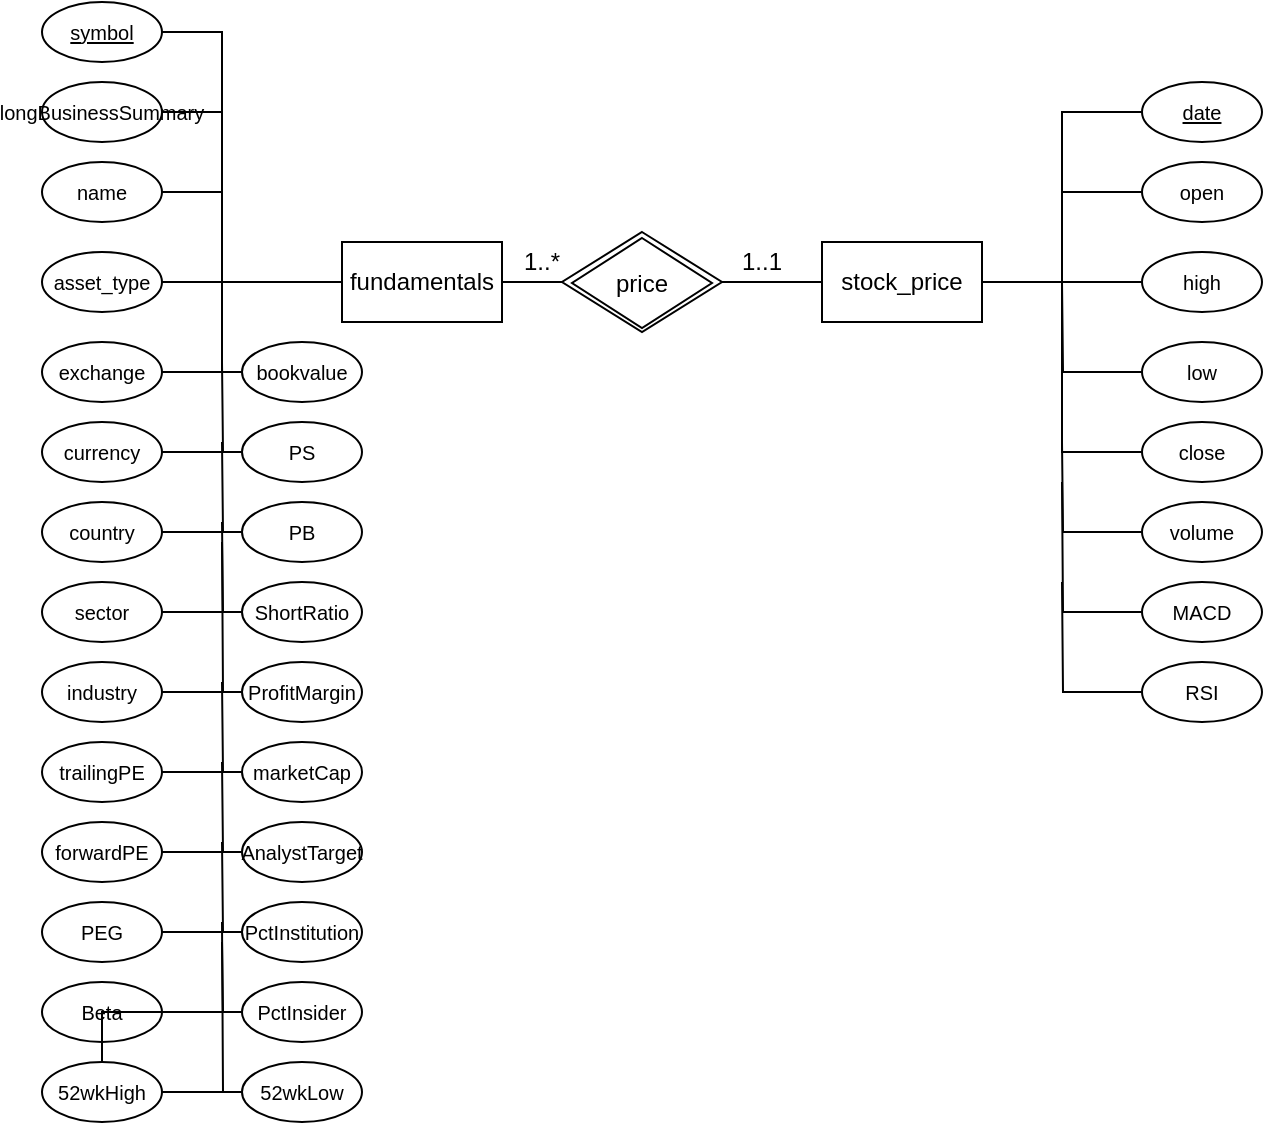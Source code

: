 <mxfile version="15.4.3" type="device"><diagram id="BPqPcnxj_lm893OvyQT2" name="Page-1"><mxGraphModel dx="1007" dy="644" grid="1" gridSize="10" guides="1" tooltips="1" connect="1" arrows="1" fold="1" page="1" pageScale="1" pageWidth="850" pageHeight="1100" math="0" shadow="0"><root><mxCell id="0"/><mxCell id="1" parent="0"/><mxCell id="xWEfEdkmHZFw3aoxkaBT-117" style="edgeStyle=orthogonalEdgeStyle;rounded=0;orthogonalLoop=1;jettySize=auto;html=1;entryX=0;entryY=0.5;entryDx=0;entryDy=0;fontSize=12;endArrow=none;endFill=0;" parent="1" source="xWEfEdkmHZFw3aoxkaBT-1" target="xWEfEdkmHZFw3aoxkaBT-115" edge="1"><mxGeometry relative="1" as="geometry"><Array as="points"><mxPoint x="280" y="200"/><mxPoint x="280" y="200"/></Array></mxGeometry></mxCell><mxCell id="xWEfEdkmHZFw3aoxkaBT-1" value="fundamentals" style="rounded=0;whiteSpace=wrap;html=1;fontSize=12;" parent="1" vertex="1"><mxGeometry x="200" y="180" width="80" height="40" as="geometry"/></mxCell><mxCell id="xWEfEdkmHZFw3aoxkaBT-2" value="stock_price" style="rounded=0;whiteSpace=wrap;html=1;fontSize=12;" parent="1" vertex="1"><mxGeometry x="440" y="180" width="80" height="40" as="geometry"/></mxCell><mxCell id="xWEfEdkmHZFw3aoxkaBT-8" style="edgeStyle=orthogonalEdgeStyle;rounded=0;orthogonalLoop=1;jettySize=auto;html=1;entryX=1;entryY=0.5;entryDx=0;entryDy=0;endArrow=none;endFill=0;fontSize=10;" parent="1" source="xWEfEdkmHZFw3aoxkaBT-7" target="xWEfEdkmHZFw3aoxkaBT-2" edge="1"><mxGeometry relative="1" as="geometry"><mxPoint x="590" y="190" as="targetPoint"/></mxGeometry></mxCell><mxCell id="xWEfEdkmHZFw3aoxkaBT-7" value="high" style="ellipse;whiteSpace=wrap;html=1;rounded=0;fontSize=10;" parent="1" vertex="1"><mxGeometry x="600" y="185" width="60" height="30" as="geometry"/></mxCell><mxCell id="xWEfEdkmHZFw3aoxkaBT-10" style="edgeStyle=orthogonalEdgeStyle;rounded=0;orthogonalLoop=1;jettySize=auto;html=1;endArrow=none;endFill=0;fontSize=10;" parent="1" source="xWEfEdkmHZFw3aoxkaBT-9" edge="1"><mxGeometry relative="1" as="geometry"><mxPoint x="520" y="200" as="targetPoint"/><Array as="points"><mxPoint x="560" y="155"/><mxPoint x="560" y="200"/></Array></mxGeometry></mxCell><mxCell id="xWEfEdkmHZFw3aoxkaBT-9" value="open" style="ellipse;whiteSpace=wrap;html=1;rounded=0;fontSize=10;" parent="1" vertex="1"><mxGeometry x="600" y="140" width="60" height="30" as="geometry"/></mxCell><mxCell id="xWEfEdkmHZFw3aoxkaBT-12" style="edgeStyle=orthogonalEdgeStyle;rounded=0;orthogonalLoop=1;jettySize=auto;html=1;endArrow=none;endFill=0;fontSize=10;" parent="1" source="xWEfEdkmHZFw3aoxkaBT-11" edge="1"><mxGeometry relative="1" as="geometry"><mxPoint x="520" y="200" as="targetPoint"/><Array as="points"><mxPoint x="560" y="115"/><mxPoint x="560" y="200"/></Array></mxGeometry></mxCell><mxCell id="xWEfEdkmHZFw3aoxkaBT-11" value="&lt;u style=&quot;font-size: 10px;&quot;&gt;date&lt;/u&gt;" style="ellipse;whiteSpace=wrap;html=1;rounded=0;fontSize=10;" parent="1" vertex="1"><mxGeometry x="600" y="100" width="60" height="30" as="geometry"/></mxCell><mxCell id="xWEfEdkmHZFw3aoxkaBT-16" style="edgeStyle=orthogonalEdgeStyle;rounded=0;orthogonalLoop=1;jettySize=auto;html=1;endArrow=none;endFill=0;fontSize=10;" parent="1" source="xWEfEdkmHZFw3aoxkaBT-13" edge="1"><mxGeometry relative="1" as="geometry"><mxPoint x="560" y="200" as="targetPoint"/></mxGeometry></mxCell><mxCell id="xWEfEdkmHZFw3aoxkaBT-13" value="low" style="ellipse;whiteSpace=wrap;html=1;rounded=0;fontSize=10;" parent="1" vertex="1"><mxGeometry x="600" y="230" width="60" height="30" as="geometry"/></mxCell><mxCell id="xWEfEdkmHZFw3aoxkaBT-15" style="edgeStyle=orthogonalEdgeStyle;rounded=0;orthogonalLoop=1;jettySize=auto;html=1;entryX=1;entryY=0.5;entryDx=0;entryDy=0;endArrow=none;endFill=0;fontSize=10;" parent="1" source="xWEfEdkmHZFw3aoxkaBT-14" target="xWEfEdkmHZFw3aoxkaBT-2" edge="1"><mxGeometry relative="1" as="geometry"><Array as="points"><mxPoint x="560" y="285"/><mxPoint x="560" y="200"/></Array></mxGeometry></mxCell><mxCell id="xWEfEdkmHZFw3aoxkaBT-14" value="close" style="ellipse;whiteSpace=wrap;html=1;rounded=0;fontSize=10;" parent="1" vertex="1"><mxGeometry x="600" y="270" width="60" height="30" as="geometry"/></mxCell><mxCell id="xWEfEdkmHZFw3aoxkaBT-20" style="edgeStyle=orthogonalEdgeStyle;rounded=0;orthogonalLoop=1;jettySize=auto;html=1;endArrow=none;endFill=0;fontSize=10;" parent="1" source="xWEfEdkmHZFw3aoxkaBT-19" edge="1"><mxGeometry relative="1" as="geometry"><mxPoint x="560" y="280" as="targetPoint"/></mxGeometry></mxCell><mxCell id="xWEfEdkmHZFw3aoxkaBT-19" value="volume" style="ellipse;whiteSpace=wrap;html=1;rounded=0;fontSize=10;" parent="1" vertex="1"><mxGeometry x="600" y="310" width="60" height="30" as="geometry"/></mxCell><mxCell id="xWEfEdkmHZFw3aoxkaBT-22" style="edgeStyle=orthogonalEdgeStyle;rounded=0;orthogonalLoop=1;jettySize=auto;html=1;endArrow=none;endFill=0;fontSize=10;" parent="1" source="xWEfEdkmHZFw3aoxkaBT-21" edge="1"><mxGeometry relative="1" as="geometry"><mxPoint x="560" y="300" as="targetPoint"/></mxGeometry></mxCell><mxCell id="xWEfEdkmHZFw3aoxkaBT-21" value="MACD" style="ellipse;whiteSpace=wrap;html=1;rounded=0;fontSize=10;" parent="1" vertex="1"><mxGeometry x="600" y="350" width="60" height="30" as="geometry"/></mxCell><mxCell id="xWEfEdkmHZFw3aoxkaBT-24" style="edgeStyle=orthogonalEdgeStyle;rounded=0;orthogonalLoop=1;jettySize=auto;html=1;endArrow=none;endFill=0;fontSize=10;" parent="1" source="xWEfEdkmHZFw3aoxkaBT-23" edge="1"><mxGeometry relative="1" as="geometry"><mxPoint x="560" y="350" as="targetPoint"/></mxGeometry></mxCell><mxCell id="xWEfEdkmHZFw3aoxkaBT-23" value="RSI" style="ellipse;whiteSpace=wrap;html=1;rounded=0;fontSize=10;" parent="1" vertex="1"><mxGeometry x="600" y="390" width="60" height="30" as="geometry"/></mxCell><mxCell id="xWEfEdkmHZFw3aoxkaBT-82" style="edgeStyle=orthogonalEdgeStyle;rounded=0;orthogonalLoop=1;jettySize=auto;html=1;endArrow=none;endFill=0;fontSize=10;" parent="1" source="xWEfEdkmHZFw3aoxkaBT-58" target="xWEfEdkmHZFw3aoxkaBT-1" edge="1"><mxGeometry relative="1" as="geometry"><Array as="points"><mxPoint x="140" y="75"/><mxPoint x="140" y="200"/></Array></mxGeometry></mxCell><mxCell id="xWEfEdkmHZFw3aoxkaBT-58" value="&lt;u style=&quot;font-size: 10px;&quot;&gt;symbol&lt;/u&gt;" style="ellipse;whiteSpace=wrap;html=1;rounded=0;fontSize=10;" parent="1" vertex="1"><mxGeometry x="50" y="60" width="60" height="30" as="geometry"/></mxCell><mxCell id="xWEfEdkmHZFw3aoxkaBT-86" style="edgeStyle=orthogonalEdgeStyle;rounded=0;orthogonalLoop=1;jettySize=auto;html=1;endArrow=none;endFill=0;fontSize=10;" parent="1" source="xWEfEdkmHZFw3aoxkaBT-59" edge="1"><mxGeometry relative="1" as="geometry"><mxPoint x="200" y="200" as="targetPoint"/><Array as="points"><mxPoint x="140" y="115"/><mxPoint x="140" y="200"/></Array></mxGeometry></mxCell><mxCell id="xWEfEdkmHZFw3aoxkaBT-59" value="longBusinessSummary" style="ellipse;whiteSpace=wrap;html=1;rounded=0;fontSize=10;" parent="1" vertex="1"><mxGeometry x="50" y="100" width="60" height="30" as="geometry"/></mxCell><mxCell id="xWEfEdkmHZFw3aoxkaBT-85" style="edgeStyle=orthogonalEdgeStyle;rounded=0;orthogonalLoop=1;jettySize=auto;html=1;entryX=0;entryY=0.5;entryDx=0;entryDy=0;endArrow=none;endFill=0;fontSize=10;" parent="1" source="xWEfEdkmHZFw3aoxkaBT-60" target="xWEfEdkmHZFw3aoxkaBT-1" edge="1"><mxGeometry relative="1" as="geometry"><Array as="points"><mxPoint x="140" y="155"/><mxPoint x="140" y="200"/></Array></mxGeometry></mxCell><mxCell id="xWEfEdkmHZFw3aoxkaBT-60" value="name" style="ellipse;whiteSpace=wrap;html=1;rounded=0;fontSize=10;" parent="1" vertex="1"><mxGeometry x="50" y="140" width="60" height="30" as="geometry"/></mxCell><mxCell id="xWEfEdkmHZFw3aoxkaBT-87" style="edgeStyle=orthogonalEdgeStyle;rounded=0;orthogonalLoop=1;jettySize=auto;html=1;endArrow=none;endFill=0;fontSize=10;" parent="1" source="xWEfEdkmHZFw3aoxkaBT-61" edge="1"><mxGeometry relative="1" as="geometry"><mxPoint x="160" y="200" as="targetPoint"/></mxGeometry></mxCell><mxCell id="xWEfEdkmHZFw3aoxkaBT-61" value="asset_type" style="ellipse;whiteSpace=wrap;html=1;rounded=0;fontSize=10;" parent="1" vertex="1"><mxGeometry x="50" y="185" width="60" height="30" as="geometry"/></mxCell><mxCell id="xWEfEdkmHZFw3aoxkaBT-89" style="edgeStyle=orthogonalEdgeStyle;rounded=0;orthogonalLoop=1;jettySize=auto;html=1;endArrow=none;endFill=0;fontSize=10;" parent="1" source="xWEfEdkmHZFw3aoxkaBT-62" edge="1"><mxGeometry relative="1" as="geometry"><mxPoint x="200" y="200" as="targetPoint"/><Array as="points"><mxPoint x="140" y="245"/><mxPoint x="140" y="200"/></Array></mxGeometry></mxCell><mxCell id="xWEfEdkmHZFw3aoxkaBT-62" value="exchange" style="ellipse;whiteSpace=wrap;html=1;rounded=0;fontSize=10;" parent="1" vertex="1"><mxGeometry x="50" y="230" width="60" height="30" as="geometry"/></mxCell><mxCell id="xWEfEdkmHZFw3aoxkaBT-90" style="edgeStyle=orthogonalEdgeStyle;rounded=0;orthogonalLoop=1;jettySize=auto;html=1;endArrow=none;endFill=0;fontSize=10;" parent="1" source="xWEfEdkmHZFw3aoxkaBT-63" edge="1"><mxGeometry relative="1" as="geometry"><mxPoint x="140" y="240" as="targetPoint"/></mxGeometry></mxCell><mxCell id="xWEfEdkmHZFw3aoxkaBT-63" value="currency" style="ellipse;whiteSpace=wrap;html=1;rounded=0;fontSize=10;" parent="1" vertex="1"><mxGeometry x="50" y="270" width="60" height="30" as="geometry"/></mxCell><mxCell id="xWEfEdkmHZFw3aoxkaBT-91" style="edgeStyle=orthogonalEdgeStyle;rounded=0;orthogonalLoop=1;jettySize=auto;html=1;endArrow=none;endFill=0;fontSize=10;" parent="1" source="xWEfEdkmHZFw3aoxkaBT-64" edge="1"><mxGeometry relative="1" as="geometry"><mxPoint x="140" y="280" as="targetPoint"/></mxGeometry></mxCell><mxCell id="xWEfEdkmHZFw3aoxkaBT-64" value="country" style="ellipse;whiteSpace=wrap;html=1;rounded=0;fontSize=10;" parent="1" vertex="1"><mxGeometry x="50" y="310" width="60" height="30" as="geometry"/></mxCell><mxCell id="xWEfEdkmHZFw3aoxkaBT-93" style="edgeStyle=orthogonalEdgeStyle;rounded=0;orthogonalLoop=1;jettySize=auto;html=1;endArrow=none;endFill=0;fontSize=10;" parent="1" source="xWEfEdkmHZFw3aoxkaBT-65" edge="1"><mxGeometry relative="1" as="geometry"><mxPoint x="140" y="320" as="targetPoint"/></mxGeometry></mxCell><mxCell id="xWEfEdkmHZFw3aoxkaBT-65" value="sector" style="ellipse;whiteSpace=wrap;html=1;rounded=0;fontSize=10;" parent="1" vertex="1"><mxGeometry x="50" y="350" width="60" height="30" as="geometry"/></mxCell><mxCell id="xWEfEdkmHZFw3aoxkaBT-92" style="edgeStyle=orthogonalEdgeStyle;rounded=0;orthogonalLoop=1;jettySize=auto;html=1;endArrow=none;endFill=0;fontSize=10;" parent="1" source="xWEfEdkmHZFw3aoxkaBT-66" edge="1"><mxGeometry relative="1" as="geometry"><mxPoint x="140" y="330" as="targetPoint"/></mxGeometry></mxCell><mxCell id="xWEfEdkmHZFw3aoxkaBT-66" value="industry" style="ellipse;whiteSpace=wrap;html=1;rounded=0;fontSize=10;" parent="1" vertex="1"><mxGeometry x="50" y="390" width="60" height="30" as="geometry"/></mxCell><mxCell id="xWEfEdkmHZFw3aoxkaBT-94" style="edgeStyle=orthogonalEdgeStyle;rounded=0;orthogonalLoop=1;jettySize=auto;html=1;endArrow=none;endFill=0;fontSize=10;" parent="1" source="xWEfEdkmHZFw3aoxkaBT-67" edge="1"><mxGeometry relative="1" as="geometry"><mxPoint x="140" y="400" as="targetPoint"/></mxGeometry></mxCell><mxCell id="xWEfEdkmHZFw3aoxkaBT-67" value="trailingPE" style="ellipse;whiteSpace=wrap;html=1;rounded=0;fontSize=10;" parent="1" vertex="1"><mxGeometry x="50" y="430" width="60" height="30" as="geometry"/></mxCell><mxCell id="xWEfEdkmHZFw3aoxkaBT-95" style="edgeStyle=orthogonalEdgeStyle;rounded=0;orthogonalLoop=1;jettySize=auto;html=1;endArrow=none;endFill=0;fontSize=10;" parent="1" source="xWEfEdkmHZFw3aoxkaBT-68" edge="1"><mxGeometry relative="1" as="geometry"><mxPoint x="140" y="440" as="targetPoint"/></mxGeometry></mxCell><mxCell id="xWEfEdkmHZFw3aoxkaBT-68" value="forwardPE" style="ellipse;whiteSpace=wrap;html=1;rounded=0;fontSize=10;" parent="1" vertex="1"><mxGeometry x="50" y="470" width="60" height="30" as="geometry"/></mxCell><mxCell id="xWEfEdkmHZFw3aoxkaBT-96" style="edgeStyle=orthogonalEdgeStyle;rounded=0;orthogonalLoop=1;jettySize=auto;html=1;endArrow=none;endFill=0;fontSize=10;" parent="1" source="xWEfEdkmHZFw3aoxkaBT-69" edge="1"><mxGeometry relative="1" as="geometry"><mxPoint x="140" y="480" as="targetPoint"/></mxGeometry></mxCell><mxCell id="xWEfEdkmHZFw3aoxkaBT-69" value="PEG" style="ellipse;whiteSpace=wrap;html=1;rounded=0;fontSize=10;" parent="1" vertex="1"><mxGeometry x="50" y="510" width="60" height="30" as="geometry"/></mxCell><mxCell id="xWEfEdkmHZFw3aoxkaBT-97" style="edgeStyle=orthogonalEdgeStyle;rounded=0;orthogonalLoop=1;jettySize=auto;html=1;endArrow=none;endFill=0;fontSize=10;" parent="1" source="xWEfEdkmHZFw3aoxkaBT-70" edge="1"><mxGeometry relative="1" as="geometry"><mxPoint x="140" y="530" as="targetPoint"/></mxGeometry></mxCell><mxCell id="xWEfEdkmHZFw3aoxkaBT-70" value="Beta" style="ellipse;whiteSpace=wrap;html=1;rounded=0;fontSize=10;" parent="1" vertex="1"><mxGeometry x="50" y="550" width="60" height="30" as="geometry"/></mxCell><mxCell id="xWEfEdkmHZFw3aoxkaBT-98" style="edgeStyle=orthogonalEdgeStyle;rounded=0;orthogonalLoop=1;jettySize=auto;html=1;endArrow=none;endFill=0;fontSize=10;" parent="1" source="xWEfEdkmHZFw3aoxkaBT-71" edge="1"><mxGeometry relative="1" as="geometry"><mxPoint x="140" y="520" as="targetPoint"/></mxGeometry></mxCell><mxCell id="xWEfEdkmHZFw3aoxkaBT-71" value="52wkHigh" style="ellipse;whiteSpace=wrap;html=1;rounded=0;fontSize=10;" parent="1" vertex="1"><mxGeometry x="50" y="590" width="60" height="30" as="geometry"/></mxCell><mxCell id="xWEfEdkmHZFw3aoxkaBT-104" style="edgeStyle=orthogonalEdgeStyle;rounded=0;orthogonalLoop=1;jettySize=auto;html=1;endArrow=none;endFill=0;fontSize=10;" parent="1" source="xWEfEdkmHZFw3aoxkaBT-72" edge="1"><mxGeometry relative="1" as="geometry"><mxPoint x="120" y="445" as="targetPoint"/></mxGeometry></mxCell><mxCell id="xWEfEdkmHZFw3aoxkaBT-72" value="marketCap" style="ellipse;whiteSpace=wrap;html=1;rounded=0;fontSize=10;" parent="1" vertex="1"><mxGeometry x="150" y="430" width="60" height="30" as="geometry"/></mxCell><mxCell id="xWEfEdkmHZFw3aoxkaBT-103" style="edgeStyle=orthogonalEdgeStyle;rounded=0;orthogonalLoop=1;jettySize=auto;html=1;endArrow=none;endFill=0;fontSize=10;" parent="1" source="xWEfEdkmHZFw3aoxkaBT-73" edge="1"><mxGeometry relative="1" as="geometry"><mxPoint x="120" y="485" as="targetPoint"/></mxGeometry></mxCell><mxCell id="xWEfEdkmHZFw3aoxkaBT-73" value="AnalystTarget" style="ellipse;whiteSpace=wrap;html=1;rounded=0;fontSize=10;" parent="1" vertex="1"><mxGeometry x="150" y="470" width="60" height="30" as="geometry"/></mxCell><mxCell id="xWEfEdkmHZFw3aoxkaBT-102" style="edgeStyle=orthogonalEdgeStyle;rounded=0;orthogonalLoop=1;jettySize=auto;html=1;endArrow=none;endFill=0;fontSize=10;" parent="1" source="xWEfEdkmHZFw3aoxkaBT-74" edge="1"><mxGeometry relative="1" as="geometry"><mxPoint x="120" y="525" as="targetPoint"/></mxGeometry></mxCell><mxCell id="xWEfEdkmHZFw3aoxkaBT-74" value="PctInstitution" style="ellipse;whiteSpace=wrap;html=1;rounded=0;fontSize=10;" parent="1" vertex="1"><mxGeometry x="150" y="510" width="60" height="30" as="geometry"/></mxCell><mxCell id="xWEfEdkmHZFw3aoxkaBT-100" value="" style="edgeStyle=orthogonalEdgeStyle;rounded=0;orthogonalLoop=1;jettySize=auto;html=1;endArrow=none;endFill=0;fontSize=10;" parent="1" source="xWEfEdkmHZFw3aoxkaBT-75" target="xWEfEdkmHZFw3aoxkaBT-71" edge="1"><mxGeometry relative="1" as="geometry"/></mxCell><mxCell id="xWEfEdkmHZFw3aoxkaBT-101" style="edgeStyle=orthogonalEdgeStyle;rounded=0;orthogonalLoop=1;jettySize=auto;html=1;endArrow=none;endFill=0;fontSize=10;" parent="1" source="xWEfEdkmHZFw3aoxkaBT-75" edge="1"><mxGeometry relative="1" as="geometry"><mxPoint x="120" y="565" as="targetPoint"/></mxGeometry></mxCell><mxCell id="xWEfEdkmHZFw3aoxkaBT-75" value="PctInsider" style="ellipse;whiteSpace=wrap;html=1;rounded=0;fontSize=10;" parent="1" vertex="1"><mxGeometry x="150" y="550" width="60" height="30" as="geometry"/></mxCell><mxCell id="xWEfEdkmHZFw3aoxkaBT-99" style="edgeStyle=orthogonalEdgeStyle;rounded=0;orthogonalLoop=1;jettySize=auto;html=1;endArrow=none;endFill=0;fontSize=10;" parent="1" source="xWEfEdkmHZFw3aoxkaBT-76" edge="1"><mxGeometry relative="1" as="geometry"><mxPoint x="140" y="605" as="targetPoint"/></mxGeometry></mxCell><mxCell id="xWEfEdkmHZFw3aoxkaBT-76" value="52wkLow" style="ellipse;whiteSpace=wrap;html=1;rounded=0;fontSize=10;" parent="1" vertex="1"><mxGeometry x="150" y="590" width="60" height="30" as="geometry"/></mxCell><mxCell id="xWEfEdkmHZFw3aoxkaBT-109" style="edgeStyle=orthogonalEdgeStyle;rounded=0;orthogonalLoop=1;jettySize=auto;html=1;entryX=1;entryY=0.5;entryDx=0;entryDy=0;endArrow=none;endFill=0;fontSize=10;" parent="1" source="xWEfEdkmHZFw3aoxkaBT-77" target="xWEfEdkmHZFw3aoxkaBT-62" edge="1"><mxGeometry relative="1" as="geometry"/></mxCell><mxCell id="xWEfEdkmHZFw3aoxkaBT-77" value="bookvalue" style="ellipse;whiteSpace=wrap;html=1;rounded=0;fontSize=10;" parent="1" vertex="1"><mxGeometry x="150" y="230" width="60" height="30" as="geometry"/></mxCell><mxCell id="xWEfEdkmHZFw3aoxkaBT-108" style="edgeStyle=orthogonalEdgeStyle;rounded=0;orthogonalLoop=1;jettySize=auto;html=1;entryX=1;entryY=0.5;entryDx=0;entryDy=0;endArrow=none;endFill=0;fontSize=10;" parent="1" source="xWEfEdkmHZFw3aoxkaBT-78" target="xWEfEdkmHZFw3aoxkaBT-63" edge="1"><mxGeometry relative="1" as="geometry"/></mxCell><mxCell id="xWEfEdkmHZFw3aoxkaBT-78" value="PS" style="ellipse;whiteSpace=wrap;html=1;rounded=0;fontSize=10;" parent="1" vertex="1"><mxGeometry x="150" y="270" width="60" height="30" as="geometry"/></mxCell><mxCell id="xWEfEdkmHZFw3aoxkaBT-107" style="edgeStyle=orthogonalEdgeStyle;rounded=0;orthogonalLoop=1;jettySize=auto;html=1;endArrow=none;endFill=0;fontSize=10;" parent="1" source="xWEfEdkmHZFw3aoxkaBT-79" edge="1"><mxGeometry relative="1" as="geometry"><mxPoint x="120" y="325" as="targetPoint"/></mxGeometry></mxCell><mxCell id="xWEfEdkmHZFw3aoxkaBT-79" value="PB" style="ellipse;whiteSpace=wrap;html=1;rounded=0;fontSize=10;" parent="1" vertex="1"><mxGeometry x="150" y="310" width="60" height="30" as="geometry"/></mxCell><mxCell id="xWEfEdkmHZFw3aoxkaBT-106" style="edgeStyle=orthogonalEdgeStyle;rounded=0;orthogonalLoop=1;jettySize=auto;html=1;endArrow=none;endFill=0;fontSize=10;" parent="1" source="xWEfEdkmHZFw3aoxkaBT-80" edge="1"><mxGeometry relative="1" as="geometry"><mxPoint x="120" y="365" as="targetPoint"/></mxGeometry></mxCell><mxCell id="xWEfEdkmHZFw3aoxkaBT-80" value="ShortRatio" style="ellipse;whiteSpace=wrap;html=1;rounded=0;fontSize=10;" parent="1" vertex="1"><mxGeometry x="150" y="350" width="60" height="30" as="geometry"/></mxCell><mxCell id="xWEfEdkmHZFw3aoxkaBT-105" style="edgeStyle=orthogonalEdgeStyle;rounded=0;orthogonalLoop=1;jettySize=auto;html=1;endArrow=none;endFill=0;fontSize=10;" parent="1" source="xWEfEdkmHZFw3aoxkaBT-81" edge="1"><mxGeometry relative="1" as="geometry"><mxPoint x="120" y="405" as="targetPoint"/></mxGeometry></mxCell><mxCell id="xWEfEdkmHZFw3aoxkaBT-81" value="ProfitMargin" style="ellipse;whiteSpace=wrap;html=1;rounded=0;fontSize=10;" parent="1" vertex="1"><mxGeometry x="150" y="390" width="60" height="30" as="geometry"/></mxCell><mxCell id="xWEfEdkmHZFw3aoxkaBT-118" style="edgeStyle=orthogonalEdgeStyle;rounded=0;orthogonalLoop=1;jettySize=auto;html=1;entryX=0;entryY=0.5;entryDx=0;entryDy=0;fontSize=12;endArrow=none;endFill=0;" parent="1" source="xWEfEdkmHZFw3aoxkaBT-115" target="xWEfEdkmHZFw3aoxkaBT-2" edge="1"><mxGeometry relative="1" as="geometry"/></mxCell><mxCell id="xWEfEdkmHZFw3aoxkaBT-115" value="&lt;font style=&quot;font-size: 12px;&quot;&gt;price&lt;/font&gt;" style="rhombus;whiteSpace=wrap;html=1;fontSize=12;verticalAlign=middle;" parent="1" vertex="1"><mxGeometry x="310" y="175" width="80" height="50" as="geometry"/></mxCell><mxCell id="xWEfEdkmHZFw3aoxkaBT-121" value="1..*" style="text;html=1;strokeColor=none;fillColor=none;align=center;verticalAlign=middle;whiteSpace=wrap;rounded=0;fontSize=12;" parent="1" vertex="1"><mxGeometry x="280" y="180" width="40" height="20" as="geometry"/></mxCell><mxCell id="xWEfEdkmHZFw3aoxkaBT-123" value="1..1" style="text;html=1;strokeColor=none;fillColor=none;align=center;verticalAlign=middle;whiteSpace=wrap;rounded=0;fontSize=12;" parent="1" vertex="1"><mxGeometry x="390" y="180" width="40" height="20" as="geometry"/></mxCell><mxCell id="xWEfEdkmHZFw3aoxkaBT-128" value="&lt;font style=&quot;font-size: 12px;&quot;&gt;price&lt;/font&gt;" style="rhombus;whiteSpace=wrap;html=1;fontSize=12;verticalAlign=middle;" parent="1" vertex="1"><mxGeometry x="315" y="178" width="70" height="45" as="geometry"/></mxCell></root></mxGraphModel></diagram></mxfile>